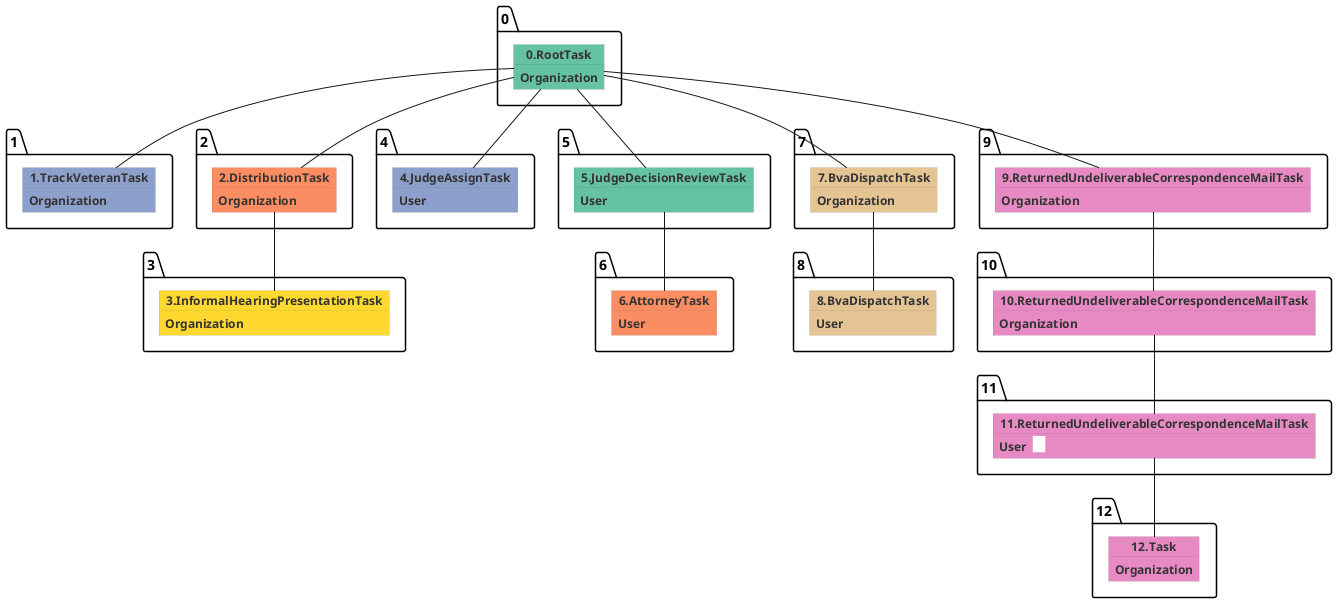 @startuml
skinparam {
  ObjectBorderColor #555
  ObjectBorderThickness 0
  ObjectFontStyle bold
  ObjectFontSize 14
  ObjectAttributeFontColor #333
  ObjectAttributeFontSize 12
}
  object 0.RootTask #66c2a5 {
Organization
}
  object 1.TrackVeteranTask #8da0cb {
Organization
}
  object 2.DistributionTask #fc8d62 {
Organization
}
  object 3.InformalHearingPresentationTask #ffd92f {
Organization
}
  object 4.JudgeAssignTask #8da0cb {
User
}
  object 5.JudgeDecisionReviewTask #66c2a5 {
User
}
  object 6.AttorneyTask #fc8d62 {
User
}
  object 7.BvaDispatchTask #e5c494 {
Organization
}
  object 8.BvaDispatchTask #e5c494 {
User
}
  object 9.ReturnedUndeliverableCorrespondenceMailTask #e78ac3 {
Organization
}
  object 10.ReturnedUndeliverableCorrespondenceMailTask #e78ac3 {
Organization
}
  object 11.ReturnedUndeliverableCorrespondenceMailTask #e78ac3 {
User  <back:white>    </back>
}
  object 12.Task #e78ac3 {
Organization
}
0.RootTask -- 1.TrackVeteranTask
0.RootTask -- 2.DistributionTask
2.DistributionTask -- 3.InformalHearingPresentationTask
0.RootTask -- 4.JudgeAssignTask
0.RootTask -- 5.JudgeDecisionReviewTask
5.JudgeDecisionReviewTask -- 6.AttorneyTask
0.RootTask -- 7.BvaDispatchTask
7.BvaDispatchTask -- 8.BvaDispatchTask
0.RootTask -- 9.ReturnedUndeliverableCorrespondenceMailTask
9.ReturnedUndeliverableCorrespondenceMailTask -- 10.ReturnedUndeliverableCorrespondenceMailTask
10.ReturnedUndeliverableCorrespondenceMailTask -- 11.ReturnedUndeliverableCorrespondenceMailTask
11.ReturnedUndeliverableCorrespondenceMailTask -- 12.Task
@enduml
